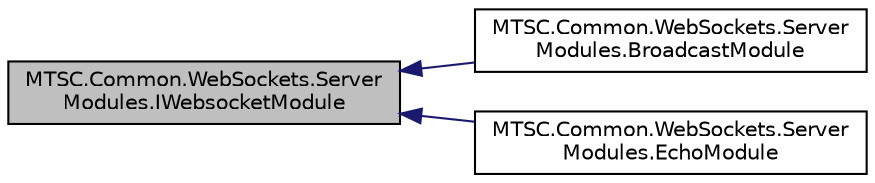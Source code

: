 digraph "MTSC.Common.WebSockets.ServerModules.IWebsocketModule"
{
 // LATEX_PDF_SIZE
  edge [fontname="Helvetica",fontsize="10",labelfontname="Helvetica",labelfontsize="10"];
  node [fontname="Helvetica",fontsize="10",shape=record];
  rankdir="LR";
  Node0 [label="MTSC.Common.WebSockets.Server\lModules.IWebsocketModule",height=0.2,width=0.4,color="black", fillcolor="grey75", style="filled", fontcolor="black",tooltip=" "];
  Node0 -> Node1 [dir="back",color="midnightblue",fontsize="10",style="solid",fontname="Helvetica"];
  Node1 [label="MTSC.Common.WebSockets.Server\lModules.BroadcastModule",height=0.2,width=0.4,color="black", fillcolor="white", style="filled",URL="$d5/d0c/class_m_t_s_c_1_1_common_1_1_web_sockets_1_1_server_modules_1_1_broadcast_module.html",tooltip=" "];
  Node0 -> Node2 [dir="back",color="midnightblue",fontsize="10",style="solid",fontname="Helvetica"];
  Node2 [label="MTSC.Common.WebSockets.Server\lModules.EchoModule",height=0.2,width=0.4,color="black", fillcolor="white", style="filled",URL="$d4/d10/class_m_t_s_c_1_1_common_1_1_web_sockets_1_1_server_modules_1_1_echo_module.html",tooltip=" "];
}
